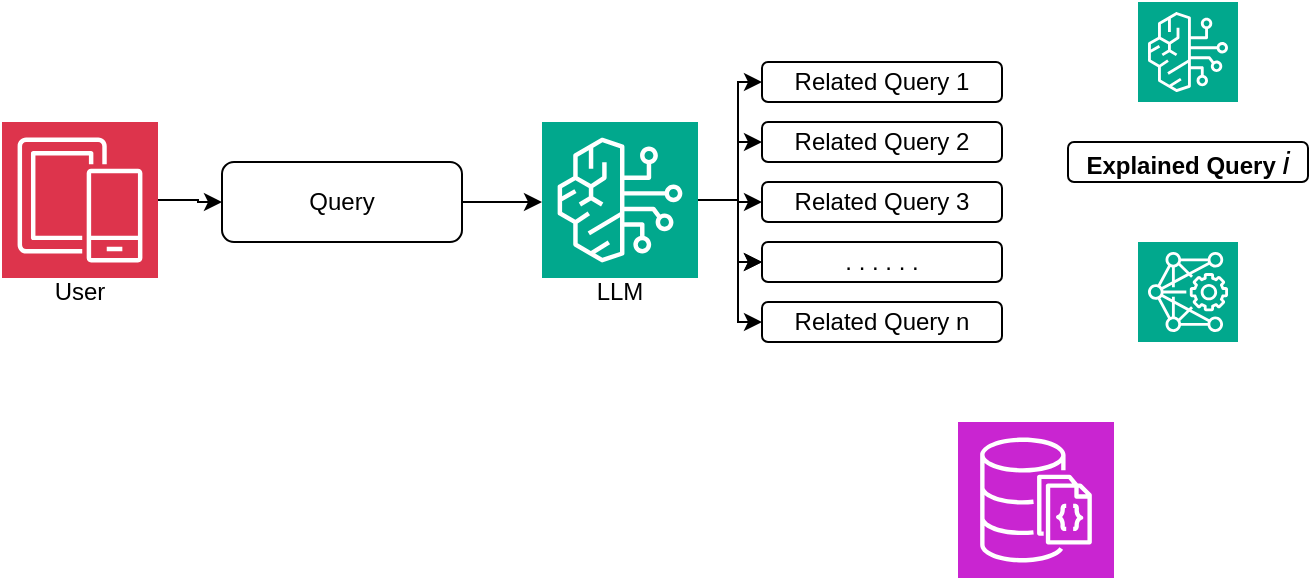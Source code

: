 <mxfile version="26.0.16">
  <diagram name="Page-1" id="XYqX4XX9JJ41ehmEJZjC">
    <mxGraphModel dx="339" dy="180" grid="1" gridSize="10" guides="1" tooltips="1" connect="1" arrows="1" fold="1" page="1" pageScale="1" pageWidth="850" pageHeight="1100" math="0" shadow="0">
      <root>
        <mxCell id="0" />
        <mxCell id="1" parent="0" />
        <mxCell id="rMzAy10YbBftg1NZ0Pj3-18" value="" style="edgeStyle=orthogonalEdgeStyle;rounded=0;orthogonalLoop=1;jettySize=auto;html=1;" edge="1" parent="1" source="rMzAy10YbBftg1NZ0Pj3-4" target="rMzAy10YbBftg1NZ0Pj3-16">
          <mxGeometry relative="1" as="geometry" />
        </mxCell>
        <mxCell id="rMzAy10YbBftg1NZ0Pj3-19" value="" style="edgeStyle=orthogonalEdgeStyle;rounded=0;orthogonalLoop=1;jettySize=auto;html=1;" edge="1" parent="1" source="rMzAy10YbBftg1NZ0Pj3-4" target="rMzAy10YbBftg1NZ0Pj3-16">
          <mxGeometry relative="1" as="geometry" />
        </mxCell>
        <mxCell id="rMzAy10YbBftg1NZ0Pj3-21" style="edgeStyle=orthogonalEdgeStyle;rounded=0;orthogonalLoop=1;jettySize=auto;html=1;exitX=1;exitY=0.5;exitDx=0;exitDy=0;exitPerimeter=0;entryX=0;entryY=0.5;entryDx=0;entryDy=0;" edge="1" parent="1" source="rMzAy10YbBftg1NZ0Pj3-4" target="rMzAy10YbBftg1NZ0Pj3-13">
          <mxGeometry relative="1" as="geometry" />
        </mxCell>
        <mxCell id="rMzAy10YbBftg1NZ0Pj3-22" style="edgeStyle=orthogonalEdgeStyle;rounded=0;orthogonalLoop=1;jettySize=auto;html=1;exitX=1;exitY=0.5;exitDx=0;exitDy=0;exitPerimeter=0;entryX=0;entryY=0.5;entryDx=0;entryDy=0;" edge="1" parent="1" source="rMzAy10YbBftg1NZ0Pj3-4" target="rMzAy10YbBftg1NZ0Pj3-14">
          <mxGeometry relative="1" as="geometry" />
        </mxCell>
        <mxCell id="rMzAy10YbBftg1NZ0Pj3-23" style="edgeStyle=orthogonalEdgeStyle;rounded=0;orthogonalLoop=1;jettySize=auto;html=1;exitX=1;exitY=0.5;exitDx=0;exitDy=0;exitPerimeter=0;" edge="1" parent="1" source="rMzAy10YbBftg1NZ0Pj3-4" target="rMzAy10YbBftg1NZ0Pj3-15">
          <mxGeometry relative="1" as="geometry" />
        </mxCell>
        <mxCell id="rMzAy10YbBftg1NZ0Pj3-24" style="edgeStyle=orthogonalEdgeStyle;rounded=0;orthogonalLoop=1;jettySize=auto;html=1;exitX=1;exitY=0.5;exitDx=0;exitDy=0;exitPerimeter=0;entryX=0;entryY=0.5;entryDx=0;entryDy=0;" edge="1" parent="1" source="rMzAy10YbBftg1NZ0Pj3-4" target="rMzAy10YbBftg1NZ0Pj3-17">
          <mxGeometry relative="1" as="geometry">
            <Array as="points">
              <mxPoint x="390" y="259" />
              <mxPoint x="390" y="320" />
            </Array>
          </mxGeometry>
        </mxCell>
        <mxCell id="rMzAy10YbBftg1NZ0Pj3-4" value="" style="sketch=0;points=[[0,0,0],[0.25,0,0],[0.5,0,0],[0.75,0,0],[1,0,0],[0,1,0],[0.25,1,0],[0.5,1,0],[0.75,1,0],[1,1,0],[0,0.25,0],[0,0.5,0],[0,0.75,0],[1,0.25,0],[1,0.5,0],[1,0.75,0]];outlineConnect=0;fontColor=#232F3E;fillColor=#01A88D;strokeColor=#ffffff;dashed=0;verticalLabelPosition=bottom;verticalAlign=top;align=center;html=1;fontSize=12;fontStyle=0;aspect=fixed;shape=mxgraph.aws4.resourceIcon;resIcon=mxgraph.aws4.bedrock;" vertex="1" parent="1">
          <mxGeometry x="292" y="220" width="78" height="78" as="geometry" />
        </mxCell>
        <mxCell id="rMzAy10YbBftg1NZ0Pj3-7" value="" style="edgeStyle=orthogonalEdgeStyle;rounded=0;orthogonalLoop=1;jettySize=auto;html=1;" edge="1" parent="1" source="rMzAy10YbBftg1NZ0Pj3-5" target="rMzAy10YbBftg1NZ0Pj3-6">
          <mxGeometry relative="1" as="geometry" />
        </mxCell>
        <mxCell id="rMzAy10YbBftg1NZ0Pj3-5" value="" style="sketch=0;points=[[0,0,0],[0.25,0,0],[0.5,0,0],[0.75,0,0],[1,0,0],[0,1,0],[0.25,1,0],[0.5,1,0],[0.75,1,0],[1,1,0],[0,0.25,0],[0,0.5,0],[0,0.75,0],[1,0.25,0],[1,0.5,0],[1,0.75,0]];outlineConnect=0;fontColor=#232F3E;fillColor=#DD344C;strokeColor=#ffffff;dashed=0;verticalLabelPosition=bottom;verticalAlign=top;align=center;html=1;fontSize=12;fontStyle=0;aspect=fixed;shape=mxgraph.aws4.resourceIcon;resIcon=mxgraph.aws4.mobile;" vertex="1" parent="1">
          <mxGeometry x="22" y="220" width="78" height="78" as="geometry" />
        </mxCell>
        <mxCell id="rMzAy10YbBftg1NZ0Pj3-8" value="" style="edgeStyle=orthogonalEdgeStyle;rounded=0;orthogonalLoop=1;jettySize=auto;html=1;" edge="1" parent="1" source="rMzAy10YbBftg1NZ0Pj3-6" target="rMzAy10YbBftg1NZ0Pj3-4">
          <mxGeometry relative="1" as="geometry">
            <Array as="points">
              <mxPoint x="280" y="260" />
              <mxPoint x="280" y="260" />
            </Array>
          </mxGeometry>
        </mxCell>
        <mxCell id="rMzAy10YbBftg1NZ0Pj3-6" value="Query" style="rounded=1;whiteSpace=wrap;html=1;" vertex="1" parent="1">
          <mxGeometry x="132" y="240" width="120" height="40" as="geometry" />
        </mxCell>
        <mxCell id="rMzAy10YbBftg1NZ0Pj3-11" value="User" style="text;html=1;align=center;verticalAlign=middle;whiteSpace=wrap;rounded=0;" vertex="1" parent="1">
          <mxGeometry x="31" y="290" width="60" height="30" as="geometry" />
        </mxCell>
        <mxCell id="rMzAy10YbBftg1NZ0Pj3-12" value="LLM" style="text;html=1;align=center;verticalAlign=middle;whiteSpace=wrap;rounded=0;" vertex="1" parent="1">
          <mxGeometry x="301" y="290" width="60" height="30" as="geometry" />
        </mxCell>
        <mxCell id="rMzAy10YbBftg1NZ0Pj3-13" value="Related Query 1" style="rounded=1;whiteSpace=wrap;html=1;" vertex="1" parent="1">
          <mxGeometry x="402" y="190" width="120" height="20" as="geometry" />
        </mxCell>
        <mxCell id="rMzAy10YbBftg1NZ0Pj3-14" value="Related Query 2" style="rounded=1;whiteSpace=wrap;html=1;" vertex="1" parent="1">
          <mxGeometry x="402" y="220" width="120" height="20" as="geometry" />
        </mxCell>
        <mxCell id="rMzAy10YbBftg1NZ0Pj3-15" value="Related Query 3" style="rounded=1;whiteSpace=wrap;html=1;" vertex="1" parent="1">
          <mxGeometry x="402" y="250" width="120" height="20" as="geometry" />
        </mxCell>
        <mxCell id="rMzAy10YbBftg1NZ0Pj3-16" value=". . . . . ." style="rounded=1;whiteSpace=wrap;html=1;" vertex="1" parent="1">
          <mxGeometry x="402" y="280" width="120" height="20" as="geometry" />
        </mxCell>
        <mxCell id="rMzAy10YbBftg1NZ0Pj3-17" value="Related Query n" style="rounded=1;whiteSpace=wrap;html=1;" vertex="1" parent="1">
          <mxGeometry x="402" y="310" width="120" height="20" as="geometry" />
        </mxCell>
        <mxCell id="rMzAy10YbBftg1NZ0Pj3-28" value="" style="sketch=0;points=[[0,0,0],[0.25,0,0],[0.5,0,0],[0.75,0,0],[1,0,0],[0,1,0],[0.25,1,0],[0.5,1,0],[0.75,1,0],[1,1,0],[0,0.25,0],[0,0.5,0],[0,0.75,0],[1,0.25,0],[1,0.5,0],[1,0.75,0]];outlineConnect=0;fontColor=#232F3E;fillColor=#01A88D;strokeColor=#ffffff;dashed=0;verticalLabelPosition=bottom;verticalAlign=top;align=center;html=1;fontSize=12;fontStyle=0;aspect=fixed;shape=mxgraph.aws4.resourceIcon;resIcon=mxgraph.aws4.bedrock;" vertex="1" parent="1">
          <mxGeometry x="590" y="160" width="50" height="50" as="geometry" />
        </mxCell>
        <mxCell id="rMzAy10YbBftg1NZ0Pj3-29" value="&lt;b&gt;Explained Query&lt;/b&gt; &lt;font style=&quot;font-size: 16px;&quot;&gt;&lt;i style=&quot;&quot;&gt;i&lt;/i&gt;&lt;/font&gt;" style="rounded=1;whiteSpace=wrap;html=1;" vertex="1" parent="1">
          <mxGeometry x="555" y="230" width="120" height="20" as="geometry" />
        </mxCell>
        <mxCell id="rMzAy10YbBftg1NZ0Pj3-31" value="" style="sketch=0;points=[[0,0,0],[0.25,0,0],[0.5,0,0],[0.75,0,0],[1,0,0],[0,1,0],[0.25,1,0],[0.5,1,0],[0.75,1,0],[1,1,0],[0,0.25,0],[0,0.5,0],[0,0.75,0],[1,0.25,0],[1,0.5,0],[1,0.75,0]];outlineConnect=0;fontColor=#232F3E;fillColor=#C925D1;strokeColor=#ffffff;dashed=0;verticalLabelPosition=bottom;verticalAlign=top;align=center;html=1;fontSize=12;fontStyle=0;aspect=fixed;shape=mxgraph.aws4.resourceIcon;resIcon=mxgraph.aws4.documentdb_with_mongodb_compatibility;" vertex="1" parent="1">
          <mxGeometry x="500" y="370" width="78" height="78" as="geometry" />
        </mxCell>
        <mxCell id="rMzAy10YbBftg1NZ0Pj3-32" value="" style="sketch=0;points=[[0,0,0],[0.25,0,0],[0.5,0,0],[0.75,0,0],[1,0,0],[0,1,0],[0.25,1,0],[0.5,1,0],[0.75,1,0],[1,1,0],[0,0.25,0],[0,0.5,0],[0,0.75,0],[1,0.25,0],[1,0.5,0],[1,0.75,0]];outlineConnect=0;fontColor=#232F3E;fillColor=#01A88D;strokeColor=#ffffff;dashed=0;verticalLabelPosition=bottom;verticalAlign=top;align=center;html=1;fontSize=12;fontStyle=0;aspect=fixed;shape=mxgraph.aws4.resourceIcon;resIcon=mxgraph.aws4.deep_learning_amis;" vertex="1" parent="1">
          <mxGeometry x="590" y="280" width="50" height="50" as="geometry" />
        </mxCell>
      </root>
    </mxGraphModel>
  </diagram>
</mxfile>
